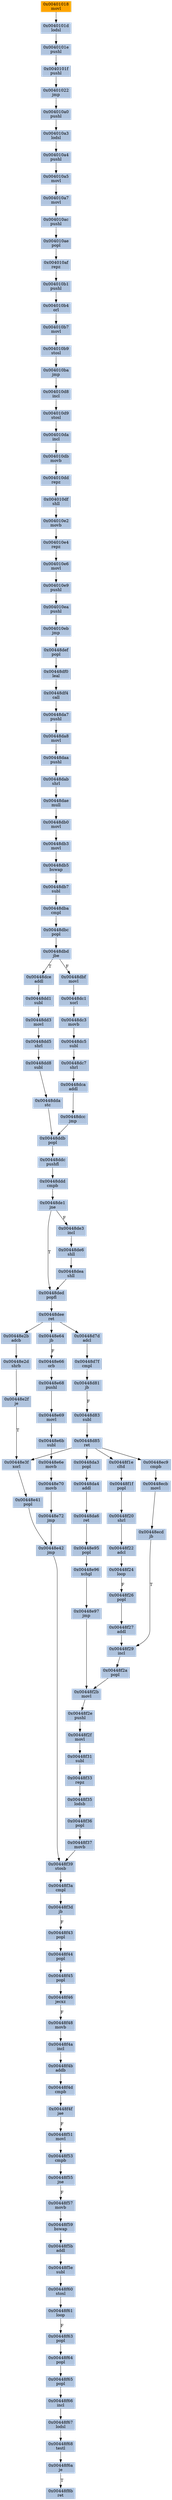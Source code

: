 strict digraph G {
	graph [bgcolor=transparent,
		name=G
	];
	node [color=lightsteelblue,
		fillcolor=lightsteelblue,
		shape=rectangle,
		style=filled
	];
	"0x00448f1e"	[label="0x00448f1e
cltd"];
	"0x00448f1f"	[label="0x00448f1f
popl"];
	"0x00448f1e" -> "0x00448f1f"	[color="#000000"];
	"0x00448e3f"	[label="0x00448e3f
xorl"];
	"0x00448e41"	[label="0x00448e41
popl"];
	"0x00448e3f" -> "0x00448e41"	[color="#000000"];
	"0x00448dda"	[label="0x00448dda
stc"];
	"0x00448ddb"	[label="0x00448ddb
popl"];
	"0x00448dda" -> "0x00448ddb"	[color="#000000"];
	"0x00448dbc"	[label="0x00448dbc
popl"];
	"0x00448dbd"	[label="0x00448dbd
jbe"];
	"0x00448dbc" -> "0x00448dbd"	[color="#000000"];
	"0x00448df0"	[label="0x00448df0
leal"];
	"0x00448df4"	[label="0x00448df4
call"];
	"0x00448df0" -> "0x00448df4"	[color="#000000"];
	"0x00448d81"	[label="0x00448d81
jb"];
	"0x00448d83"	[label="0x00448d83
subl"];
	"0x00448d81" -> "0x00448d83"	[color="#000000",
		label=F];
	"0x00448def"	[label="0x00448def
popl"];
	"0x00448def" -> "0x00448df0"	[color="#000000"];
	"0x00448f5b"	[label="0x00448f5b
addl"];
	"0x00448f5e"	[label="0x00448f5e
subl"];
	"0x00448f5b" -> "0x00448f5e"	[color="#000000"];
	"0x00448f55"	[label="0x00448f55
jne"];
	"0x00448f57"	[label="0x00448f57
movb"];
	"0x00448f55" -> "0x00448f57"	[color="#000000",
		label=F];
	"0x004010d9"	[label="0x004010d9
stosl"];
	"0x004010da"	[label="0x004010da
incl"];
	"0x004010d9" -> "0x004010da"	[color="#000000"];
	"0x00448dba"	[label="0x00448dba
cmpl"];
	"0x00448dba" -> "0x00448dbc"	[color="#000000"];
	"0x00448f31"	[label="0x00448f31
subl"];
	"0x00448f33"	[label="0x00448f33
repz"];
	"0x00448f31" -> "0x00448f33"	[color="#000000"];
	"0x00448e2b"	[label="0x00448e2b
adcb"];
	"0x00448e2d"	[label="0x00448e2d
shrb"];
	"0x00448e2b" -> "0x00448e2d"	[color="#000000"];
	"0x00448e42"	[label="0x00448e42
jmp"];
	"0x00448e41" -> "0x00448e42"	[color="#000000"];
	"0x004010df"	[label="0x004010df
shll"];
	"0x004010e2"	[label="0x004010e2
movb"];
	"0x004010df" -> "0x004010e2"	[color="#000000"];
	"0x00448ddd"	[label="0x00448ddd
cmpb"];
	"0x00448de1"	[label="0x00448de1
jne"];
	"0x00448ddd" -> "0x00448de1"	[color="#000000"];
	"0x00448ddc"	[label="0x00448ddc
pushfl"];
	"0x00448ddb" -> "0x00448ddc"	[color="#000000"];
	"0x00448f60"	[label="0x00448f60
stosl"];
	"0x00448f61"	[label="0x00448f61
loop"];
	"0x00448f60" -> "0x00448f61"	[color="#000000"];
	"0x00448f51"	[label="0x00448f51
movl"];
	"0x00448f53"	[label="0x00448f53
cmpb"];
	"0x00448f51" -> "0x00448f53"	[color="#000000"];
	"0x004010b7"	[label="0x004010b7
movl"];
	"0x004010b9"	[label="0x004010b9
stosl"];
	"0x004010b7" -> "0x004010b9"	[color="#000000"];
	"0x004010db"	[label="0x004010db
movb"];
	"0x004010dd"	[label="0x004010dd
repz"];
	"0x004010db" -> "0x004010dd"	[color="#000000"];
	"0x00448f63"	[label="0x00448f63
popl"];
	"0x00448f64"	[label="0x00448f64
popl"];
	"0x00448f63" -> "0x00448f64"	[color="#000000"];
	"0x00448f29"	[label="0x00448f29
incl"];
	"0x00448f2a"	[label="0x00448f2a
popl"];
	"0x00448f29" -> "0x00448f2a"	[color="#000000"];
	"0x004010a4"	[label="0x004010a4
pushl"];
	"0x004010a5"	[label="0x004010a5
movl"];
	"0x004010a4" -> "0x004010a5"	[color="#000000"];
	"0x00448f2b"	[label="0x00448f2b
movl"];
	"0x00448f2e"	[label="0x00448f2e
pushl"];
	"0x00448f2b" -> "0x00448f2e"	[color="#000000"];
	"0x004010a7"	[label="0x004010a7
movl"];
	"0x004010ac"	[label="0x004010ac
pushl"];
	"0x004010a7" -> "0x004010ac"	[color="#000000"];
	"0x00448f66"	[label="0x00448f66
incl"];
	"0x00448f67"	[label="0x00448f67
lodsl"];
	"0x00448f66" -> "0x00448f67"	[color="#000000"];
	"0x00401018"	[color=lightgrey,
		fillcolor=orange,
		label="0x00401018
movl"];
	"0x0040101d"	[label="0x0040101d
lodsl"];
	"0x00401018" -> "0x0040101d"	[color="#000000"];
	"0x004010e4"	[label="0x004010e4
repz"];
	"0x004010e2" -> "0x004010e4"	[color="#000000"];
	"0x00448f20"	[label="0x00448f20
shrl"];
	"0x00448f1f" -> "0x00448f20"	[color="#000000"];
	"0x00448ddc" -> "0x00448ddd"	[color="#000000"];
	"0x00448dc1"	[label="0x00448dc1
xorl"];
	"0x00448dc3"	[label="0x00448dc3
movb"];
	"0x00448dc1" -> "0x00448dc3"	[color="#000000"];
	"0x00448f3d"	[label="0x00448f3d
jb"];
	"0x00448f43"	[label="0x00448f43
popl"];
	"0x00448f3d" -> "0x00448f43"	[color="#000000",
		label=F];
	"0x0040101e"	[label="0x0040101e
pushl"];
	"0x0040101f"	[label="0x0040101f
pushl"];
	"0x0040101e" -> "0x0040101f"	[color="#000000"];
	"0x00448de3"	[label="0x00448de3
incl"];
	"0x00448de6"	[label="0x00448de6
shll"];
	"0x00448de3" -> "0x00448de6"	[color="#000000"];
	"0x00448e6b"	[label="0x00448e6b
subl"];
	"0x00448e6e"	[label="0x00448e6e
movb"];
	"0x00448e6b" -> "0x00448e6e"	[color="#000000"];
	"0x00448d85"	[label="0x00448d85
ret"];
	"0x00448d83" -> "0x00448d85"	[color="#000000"];
	"0x00448f22"	[label="0x00448f22
adcl"];
	"0x00448f20" -> "0x00448f22"	[color="#000000"];
	"0x00448f27"	[label="0x00448f27
addl"];
	"0x00448f27" -> "0x00448f29"	[color="#000000"];
	"0x00448e97"	[label="0x00448e97
jmp"];
	"0x00448e97" -> "0x00448f2b"	[color="#000000"];
	"0x00448da7"	[label="0x00448da7
pushl"];
	"0x00448df4" -> "0x00448da7"	[color="#000000"];
	"0x00448f59"	[label="0x00448f59
bswap"];
	"0x00448f59" -> "0x00448f5b"	[color="#000000"];
	"0x00448f4b"	[label="0x00448f4b
addb"];
	"0x00448f4d"	[label="0x00448f4d
cmpb"];
	"0x00448f4b" -> "0x00448f4d"	[color="#000000"];
	"0x00448f65"	[label="0x00448f65
popl"];
	"0x00448f64" -> "0x00448f65"	[color="#000000"];
	"0x00448db7"	[label="0x00448db7
subl"];
	"0x00448db7" -> "0x00448dba"	[color="#000000"];
	"0x00448daa"	[label="0x00448daa
pushl"];
	"0x00448dab"	[label="0x00448dab
shrl"];
	"0x00448daa" -> "0x00448dab"	[color="#000000"];
	"0x004010ae"	[label="0x004010ae
popl"];
	"0x004010af"	[label="0x004010af
repz"];
	"0x004010ae" -> "0x004010af"	[color="#000000"];
	"0x00448dc7"	[label="0x00448dc7
shrl"];
	"0x00448dca"	[label="0x00448dca
addl"];
	"0x00448dc7" -> "0x00448dca"	[color="#000000"];
	"0x00448da3"	[label="0x00448da3
popl"];
	"0x00448da4"	[label="0x00448da4
addl"];
	"0x00448da3" -> "0x00448da4"	[color="#000000"];
	"0x00448f2a" -> "0x00448f2b"	[color="#000000"];
	"0x00448dd3"	[label="0x00448dd3
movl"];
	"0x00448dd5"	[label="0x00448dd5
shrl"];
	"0x00448dd3" -> "0x00448dd5"	[color="#000000"];
	"0x004010d8"	[label="0x004010d8
incl"];
	"0x004010d8" -> "0x004010d9"	[color="#000000"];
	"0x00448e64"	[label="0x00448e64
jb"];
	"0x00448e66"	[label="0x00448e66
orb"];
	"0x00448e64" -> "0x00448e66"	[color="#000000",
		label=F];
	"0x00448f5e" -> "0x00448f60"	[color="#000000"];
	"0x004010a3"	[label="0x004010a3
lodsl"];
	"0x004010a3" -> "0x004010a4"	[color="#000000"];
	"0x00448f65" -> "0x00448f66"	[color="#000000"];
	"0x00448d85" -> "0x00448f1e"	[color="#000000"];
	"0x00448d85" -> "0x00448e3f"	[color="#000000"];
	"0x00448d85" -> "0x00448da3"	[color="#000000"];
	"0x00448ec9"	[label="0x00448ec9
cmpb"];
	"0x00448d85" -> "0x00448ec9"	[color="#000000"];
	"0x00448dd8"	[label="0x00448dd8
subl"];
	"0x00448dd5" -> "0x00448dd8"	[color="#000000"];
	"0x00448db0"	[label="0x00448db0
movl"];
	"0x00448db3"	[label="0x00448db3
movl"];
	"0x00448db0" -> "0x00448db3"	[color="#000000"];
	"0x00448ecb"	[label="0x00448ecb
movl"];
	"0x00448ec9" -> "0x00448ecb"	[color="#000000"];
	"0x00448f53" -> "0x00448f55"	[color="#000000"];
	"0x004010e9"	[label="0x004010e9
pushl"];
	"0x004010ea"	[label="0x004010ea
pushl"];
	"0x004010e9" -> "0x004010ea"	[color="#000000"];
	"0x004010e6"	[label="0x004010e6
movl"];
	"0x004010e4" -> "0x004010e6"	[color="#000000"];
	"0x00448dae"	[label="0x00448dae
mull"];
	"0x00448dae" -> "0x00448db0"	[color="#000000"];
	"0x00448f6a"	[label="0x00448f6a
je"];
	"0x00448f8b"	[label="0x00448f8b
ret"];
	"0x00448f6a" -> "0x00448f8b"	[color="#000000",
		label=T];
	"0x00448d7d"	[label="0x00448d7d
adcl"];
	"0x00448d7f"	[label="0x00448d7f
cmpl"];
	"0x00448d7d" -> "0x00448d7f"	[color="#000000"];
	"0x00448ecd"	[label="0x00448ecd
jb"];
	"0x00448ecd" -> "0x00448f29"	[color="#000000",
		label=T];
	"0x00401022"	[label="0x00401022
jmp"];
	"0x004010a0"	[label="0x004010a0
pushl"];
	"0x00401022" -> "0x004010a0"	[color="#000000"];
	"0x00448e70"	[label="0x00448e70
movb"];
	"0x00448e6e" -> "0x00448e70"	[color="#000000"];
	"0x00448dcc"	[label="0x00448dcc
jmp"];
	"0x00448dca" -> "0x00448dcc"	[color="#000000"];
	"0x00448da8"	[label="0x00448da8
movl"];
	"0x00448da8" -> "0x00448daa"	[color="#000000"];
	"0x004010ba"	[label="0x004010ba
jmp"];
	"0x004010ba" -> "0x004010d8"	[color="#000000"];
	"0x004010b9" -> "0x004010ba"	[color="#000000"];
	"0x00448f4f"	[label="0x00448f4f
jae"];
	"0x00448f4f" -> "0x00448f51"	[color="#000000",
		label=F];
	"0x00448dea"	[label="0x00448dea
shll"];
	"0x00448de6" -> "0x00448dea"	[color="#000000"];
	"0x004010b4"	[label="0x004010b4
orl"];
	"0x004010b4" -> "0x004010b7"	[color="#000000"];
	"0x00448e72"	[label="0x00448e72
jmp"];
	"0x00448e72" -> "0x00448e42"	[color="#000000"];
	"0x00448e68"	[label="0x00448e68
pushl"];
	"0x00448e69"	[label="0x00448e69
movl"];
	"0x00448e68" -> "0x00448e69"	[color="#000000"];
	"0x00448f24"	[label="0x00448f24
loop"];
	"0x00448f26"	[label="0x00448f26
popl"];
	"0x00448f24" -> "0x00448f26"	[color="#000000",
		label=F];
	"0x00448de1" -> "0x00448de3"	[color="#000000",
		label=F];
	"0x00448ded"	[label="0x00448ded
popfl"];
	"0x00448de1" -> "0x00448ded"	[color="#000000",
		label=T];
	"0x00448dd8" -> "0x00448dda"	[color="#000000"];
	"0x00448f35"	[label="0x00448f35
lodsb"];
	"0x00448f36"	[label="0x00448f36
popl"];
	"0x00448f35" -> "0x00448f36"	[color="#000000"];
	"0x00448f57" -> "0x00448f59"	[color="#000000"];
	"0x00448f3a"	[label="0x00448f3a
cmpl"];
	"0x00448f3a" -> "0x00448f3d"	[color="#000000"];
	"0x00448db5"	[label="0x00448db5
bswap"];
	"0x00448db5" -> "0x00448db7"	[color="#000000"];
	"0x004010eb"	[label="0x004010eb
jmp"];
	"0x004010eb" -> "0x00448def"	[color="#000000"];
	"0x004010b1"	[label="0x004010b1
pushl"];
	"0x004010b1" -> "0x004010b4"	[color="#000000"];
	"0x00448f22" -> "0x00448f24"	[color="#000000"];
	"0x00448f37"	[label="0x00448f37
movb"];
	"0x00448f36" -> "0x00448f37"	[color="#000000"];
	"0x00448dcc" -> "0x00448ddb"	[color="#000000"];
	"0x00448da6"	[label="0x00448da6
ret"];
	"0x00448e95"	[label="0x00448e95
popl"];
	"0x00448da6" -> "0x00448e95"	[color="#000000"];
	"0x004010a5" -> "0x004010a7"	[color="#000000"];
	"0x00448e70" -> "0x00448e72"	[color="#000000"];
	"0x00448f39"	[label="0x00448f39
stosb"];
	"0x00448f39" -> "0x00448f3a"	[color="#000000"];
	"0x00448d7f" -> "0x00448d81"	[color="#000000"];
	"0x004010af" -> "0x004010b1"	[color="#000000"];
	"0x004010a0" -> "0x004010a3"	[color="#000000"];
	"0x004010ea" -> "0x004010eb"	[color="#000000"];
	"0x00448f33" -> "0x00448f35"	[color="#000000"];
	"0x00448f37" -> "0x00448f39"	[color="#000000"];
	"0x00448f45"	[label="0x00448f45
popl"];
	"0x00448f46"	[label="0x00448f46
jecxz"];
	"0x00448f45" -> "0x00448f46"	[color="#000000"];
	"0x00448dee"	[label="0x00448dee
ret"];
	"0x00448dee" -> "0x00448e2b"	[color="#000000"];
	"0x00448dee" -> "0x00448e64"	[color="#000000"];
	"0x00448dee" -> "0x00448d7d"	[color="#000000"];
	"0x00448f2f"	[label="0x00448f2f
movl"];
	"0x00448f2e" -> "0x00448f2f"	[color="#000000"];
	"0x00448e42" -> "0x00448f39"	[color="#000000"];
	"0x00448dd1"	[label="0x00448dd1
subl"];
	"0x00448dd1" -> "0x00448dd3"	[color="#000000"];
	"0x00448e2f"	[label="0x00448e2f
je"];
	"0x00448e2f" -> "0x00448e3f"	[color="#000000",
		label=T];
	"0x00448f48"	[label="0x00448f48
movb"];
	"0x00448f4a"	[label="0x00448f4a
incl"];
	"0x00448f48" -> "0x00448f4a"	[color="#000000"];
	"0x00448dab" -> "0x00448dae"	[color="#000000"];
	"0x0040101f" -> "0x00401022"	[color="#000000"];
	"0x00448f26" -> "0x00448f27"	[color="#000000"];
	"0x00448f44"	[label="0x00448f44
popl"];
	"0x00448f43" -> "0x00448f44"	[color="#000000"];
	"0x00448ded" -> "0x00448dee"	[color="#000000"];
	"0x00448f68"	[label="0x00448f68
testl"];
	"0x00448f67" -> "0x00448f68"	[color="#000000"];
	"0x00448f61" -> "0x00448f63"	[color="#000000",
		label=F];
	"0x004010dd" -> "0x004010df"	[color="#000000"];
	"0x004010ac" -> "0x004010ae"	[color="#000000"];
	"0x00448f2f" -> "0x00448f31"	[color="#000000"];
	"0x00448da4" -> "0x00448da6"	[color="#000000"];
	"0x00448f4a" -> "0x00448f4b"	[color="#000000"];
	"0x00448e96"	[label="0x00448e96
xchgl"];
	"0x00448e96" -> "0x00448e97"	[color="#000000"];
	"0x00448dbf"	[label="0x00448dbf
movl"];
	"0x00448dbf" -> "0x00448dc1"	[color="#000000"];
	"0x00448dc5"	[label="0x00448dc5
subl"];
	"0x00448dc5" -> "0x00448dc7"	[color="#000000"];
	"0x00448dea" -> "0x00448ded"	[color="#000000"];
	"0x004010da" -> "0x004010db"	[color="#000000"];
	"0x0040101d" -> "0x0040101e"	[color="#000000"];
	"0x00448f68" -> "0x00448f6a"	[color="#000000"];
	"0x00448e66" -> "0x00448e68"	[color="#000000"];
	"0x00448dc3" -> "0x00448dc5"	[color="#000000"];
	"0x00448f4d" -> "0x00448f4f"	[color="#000000"];
	"0x004010e6" -> "0x004010e9"	[color="#000000"];
	"0x00448db3" -> "0x00448db5"	[color="#000000"];
	"0x00448e69" -> "0x00448e6b"	[color="#000000"];
	"0x00448dce"	[label="0x00448dce
addl"];
	"0x00448dce" -> "0x00448dd1"	[color="#000000"];
	"0x00448da7" -> "0x00448da8"	[color="#000000"];
	"0x00448dbd" -> "0x00448dbf"	[color="#000000",
		label=F];
	"0x00448dbd" -> "0x00448dce"	[color="#000000",
		label=T];
	"0x00448e2d" -> "0x00448e2f"	[color="#000000"];
	"0x00448ecb" -> "0x00448ecd"	[color="#000000"];
	"0x00448f44" -> "0x00448f45"	[color="#000000"];
	"0x00448e95" -> "0x00448e96"	[color="#000000"];
	"0x00448f46" -> "0x00448f48"	[color="#000000",
		label=F];
}
